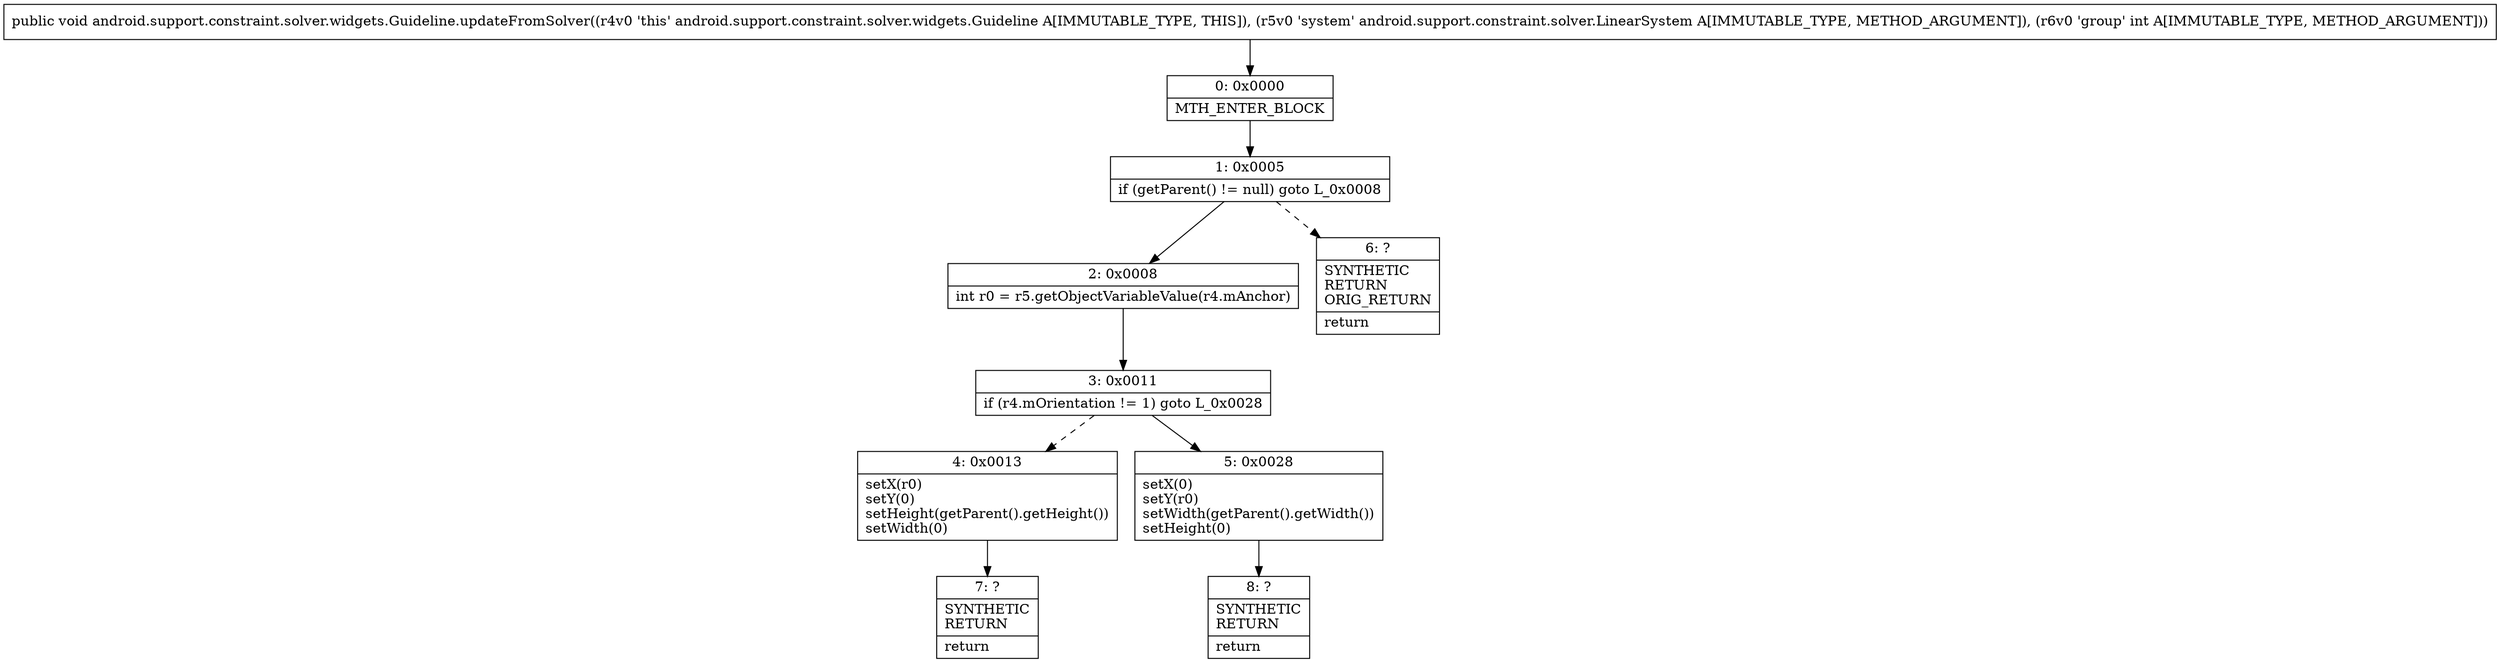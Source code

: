 digraph "CFG forandroid.support.constraint.solver.widgets.Guideline.updateFromSolver(Landroid\/support\/constraint\/solver\/LinearSystem;I)V" {
Node_0 [shape=record,label="{0\:\ 0x0000|MTH_ENTER_BLOCK\l}"];
Node_1 [shape=record,label="{1\:\ 0x0005|if (getParent() != null) goto L_0x0008\l}"];
Node_2 [shape=record,label="{2\:\ 0x0008|int r0 = r5.getObjectVariableValue(r4.mAnchor)\l}"];
Node_3 [shape=record,label="{3\:\ 0x0011|if (r4.mOrientation != 1) goto L_0x0028\l}"];
Node_4 [shape=record,label="{4\:\ 0x0013|setX(r0)\lsetY(0)\lsetHeight(getParent().getHeight())\lsetWidth(0)\l}"];
Node_5 [shape=record,label="{5\:\ 0x0028|setX(0)\lsetY(r0)\lsetWidth(getParent().getWidth())\lsetHeight(0)\l}"];
Node_6 [shape=record,label="{6\:\ ?|SYNTHETIC\lRETURN\lORIG_RETURN\l|return\l}"];
Node_7 [shape=record,label="{7\:\ ?|SYNTHETIC\lRETURN\l|return\l}"];
Node_8 [shape=record,label="{8\:\ ?|SYNTHETIC\lRETURN\l|return\l}"];
MethodNode[shape=record,label="{public void android.support.constraint.solver.widgets.Guideline.updateFromSolver((r4v0 'this' android.support.constraint.solver.widgets.Guideline A[IMMUTABLE_TYPE, THIS]), (r5v0 'system' android.support.constraint.solver.LinearSystem A[IMMUTABLE_TYPE, METHOD_ARGUMENT]), (r6v0 'group' int A[IMMUTABLE_TYPE, METHOD_ARGUMENT])) }"];
MethodNode -> Node_0;
Node_0 -> Node_1;
Node_1 -> Node_2;
Node_1 -> Node_6[style=dashed];
Node_2 -> Node_3;
Node_3 -> Node_4[style=dashed];
Node_3 -> Node_5;
Node_4 -> Node_7;
Node_5 -> Node_8;
}

